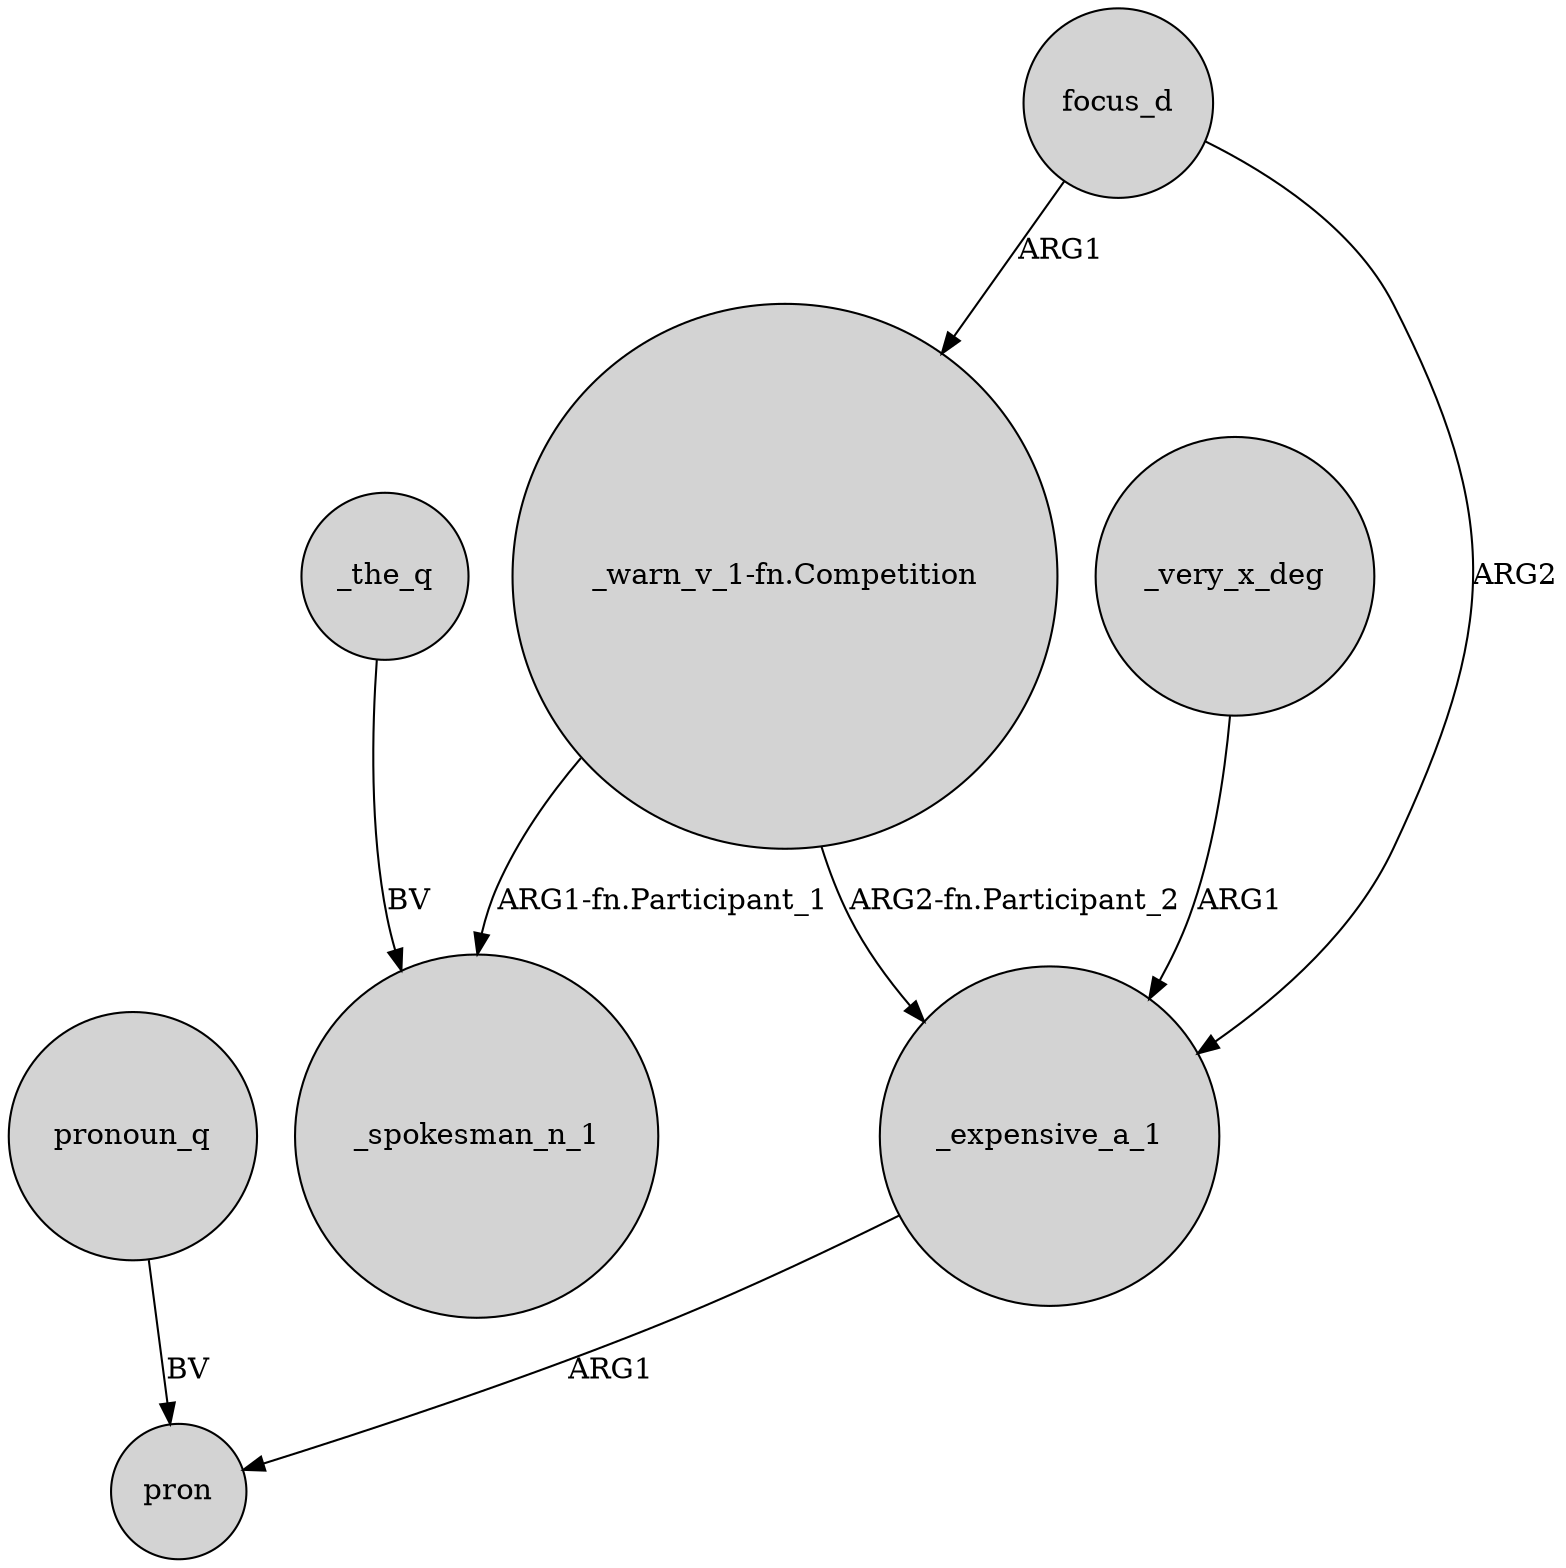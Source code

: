 digraph {
	node [shape=circle style=filled]
	"_warn_v_1-fn.Competition" -> _expensive_a_1 [label="ARG2-fn.Participant_2"]
	_the_q -> _spokesman_n_1 [label=BV]
	focus_d -> _expensive_a_1 [label=ARG2]
	_expensive_a_1 -> pron [label=ARG1]
	_very_x_deg -> _expensive_a_1 [label=ARG1]
	pronoun_q -> pron [label=BV]
	"_warn_v_1-fn.Competition" -> _spokesman_n_1 [label="ARG1-fn.Participant_1"]
	focus_d -> "_warn_v_1-fn.Competition" [label=ARG1]
}
